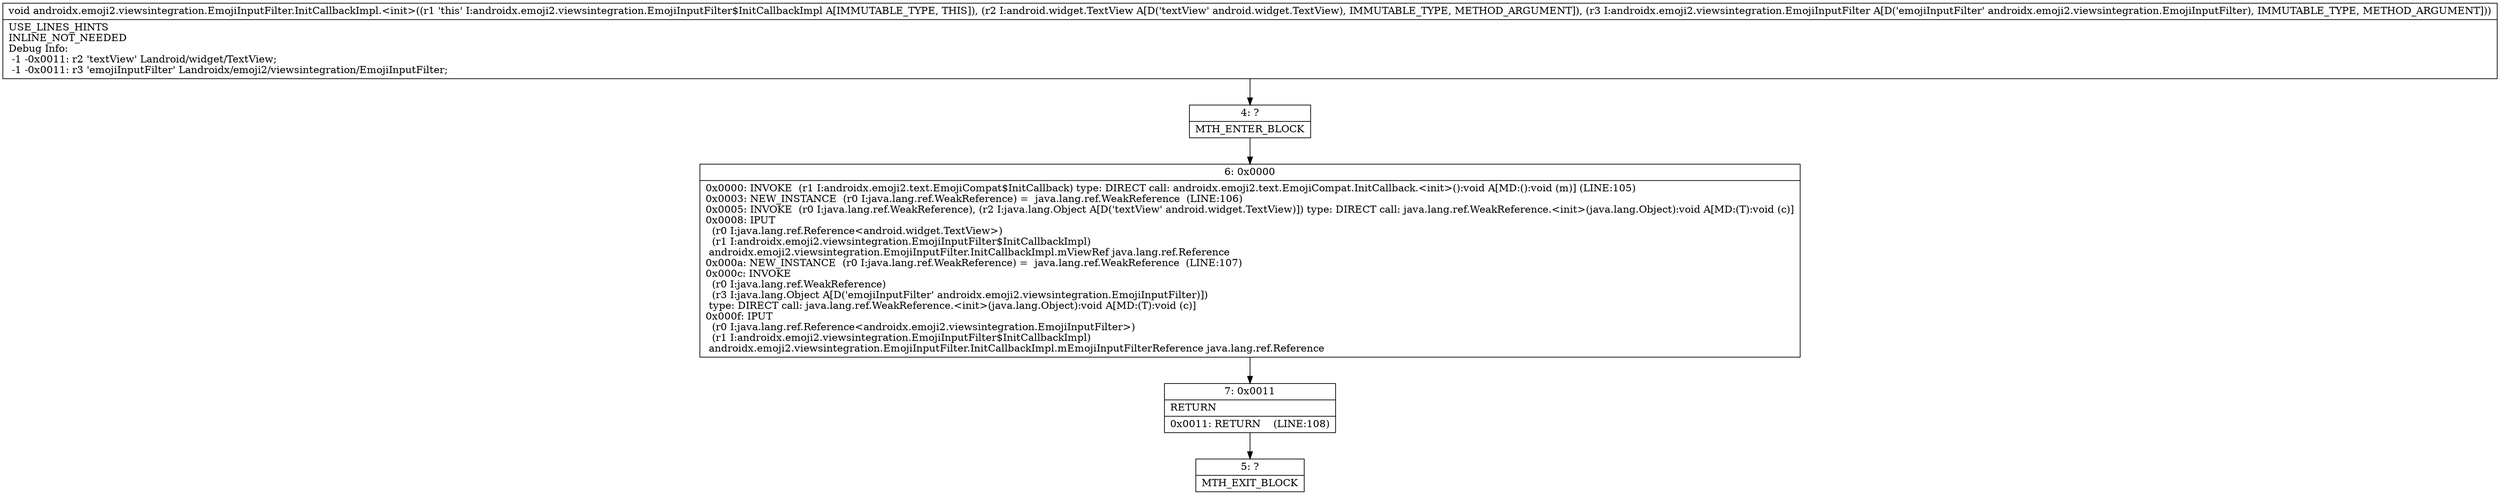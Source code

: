 digraph "CFG forandroidx.emoji2.viewsintegration.EmojiInputFilter.InitCallbackImpl.\<init\>(Landroid\/widget\/TextView;Landroidx\/emoji2\/viewsintegration\/EmojiInputFilter;)V" {
Node_4 [shape=record,label="{4\:\ ?|MTH_ENTER_BLOCK\l}"];
Node_6 [shape=record,label="{6\:\ 0x0000|0x0000: INVOKE  (r1 I:androidx.emoji2.text.EmojiCompat$InitCallback) type: DIRECT call: androidx.emoji2.text.EmojiCompat.InitCallback.\<init\>():void A[MD:():void (m)] (LINE:105)\l0x0003: NEW_INSTANCE  (r0 I:java.lang.ref.WeakReference) =  java.lang.ref.WeakReference  (LINE:106)\l0x0005: INVOKE  (r0 I:java.lang.ref.WeakReference), (r2 I:java.lang.Object A[D('textView' android.widget.TextView)]) type: DIRECT call: java.lang.ref.WeakReference.\<init\>(java.lang.Object):void A[MD:(T):void (c)]\l0x0008: IPUT  \l  (r0 I:java.lang.ref.Reference\<android.widget.TextView\>)\l  (r1 I:androidx.emoji2.viewsintegration.EmojiInputFilter$InitCallbackImpl)\l androidx.emoji2.viewsintegration.EmojiInputFilter.InitCallbackImpl.mViewRef java.lang.ref.Reference \l0x000a: NEW_INSTANCE  (r0 I:java.lang.ref.WeakReference) =  java.lang.ref.WeakReference  (LINE:107)\l0x000c: INVOKE  \l  (r0 I:java.lang.ref.WeakReference)\l  (r3 I:java.lang.Object A[D('emojiInputFilter' androidx.emoji2.viewsintegration.EmojiInputFilter)])\l type: DIRECT call: java.lang.ref.WeakReference.\<init\>(java.lang.Object):void A[MD:(T):void (c)]\l0x000f: IPUT  \l  (r0 I:java.lang.ref.Reference\<androidx.emoji2.viewsintegration.EmojiInputFilter\>)\l  (r1 I:androidx.emoji2.viewsintegration.EmojiInputFilter$InitCallbackImpl)\l androidx.emoji2.viewsintegration.EmojiInputFilter.InitCallbackImpl.mEmojiInputFilterReference java.lang.ref.Reference \l}"];
Node_7 [shape=record,label="{7\:\ 0x0011|RETURN\l|0x0011: RETURN    (LINE:108)\l}"];
Node_5 [shape=record,label="{5\:\ ?|MTH_EXIT_BLOCK\l}"];
MethodNode[shape=record,label="{void androidx.emoji2.viewsintegration.EmojiInputFilter.InitCallbackImpl.\<init\>((r1 'this' I:androidx.emoji2.viewsintegration.EmojiInputFilter$InitCallbackImpl A[IMMUTABLE_TYPE, THIS]), (r2 I:android.widget.TextView A[D('textView' android.widget.TextView), IMMUTABLE_TYPE, METHOD_ARGUMENT]), (r3 I:androidx.emoji2.viewsintegration.EmojiInputFilter A[D('emojiInputFilter' androidx.emoji2.viewsintegration.EmojiInputFilter), IMMUTABLE_TYPE, METHOD_ARGUMENT]))  | USE_LINES_HINTS\lINLINE_NOT_NEEDED\lDebug Info:\l  \-1 \-0x0011: r2 'textView' Landroid\/widget\/TextView;\l  \-1 \-0x0011: r3 'emojiInputFilter' Landroidx\/emoji2\/viewsintegration\/EmojiInputFilter;\l}"];
MethodNode -> Node_4;Node_4 -> Node_6;
Node_6 -> Node_7;
Node_7 -> Node_5;
}

